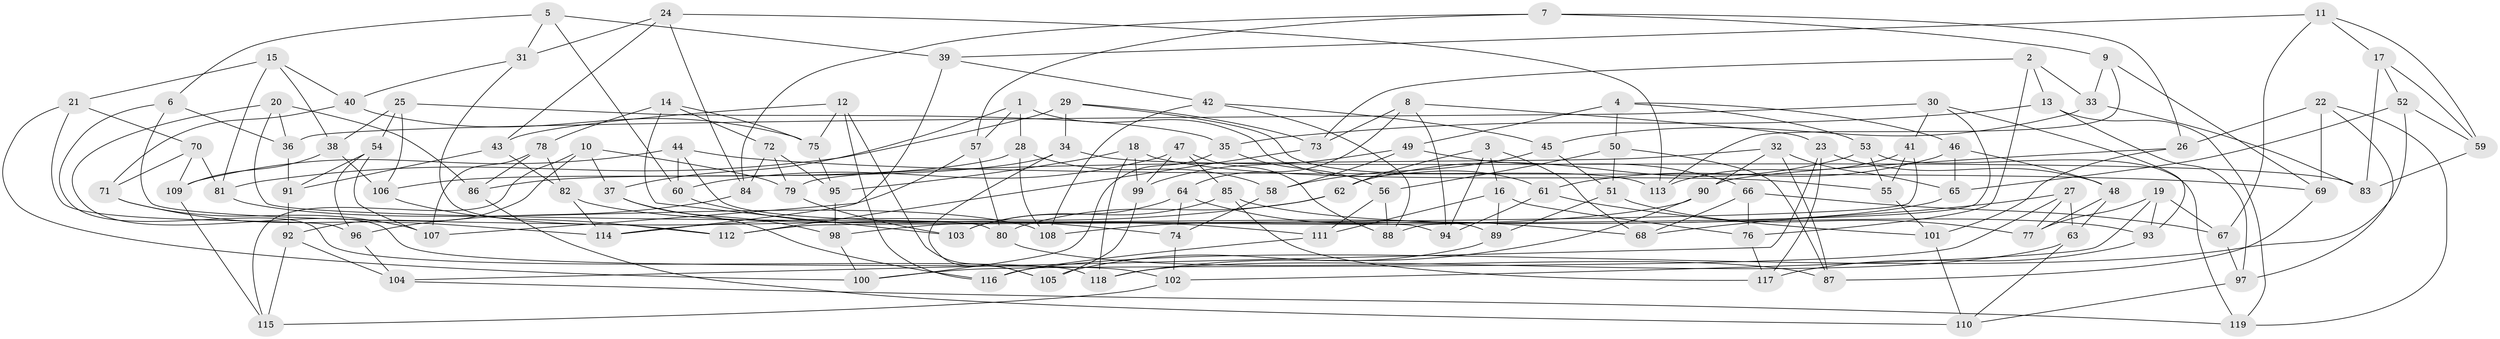 // coarse degree distribution, {7: 0.0425531914893617, 10: 0.02127659574468085, 4: 0.425531914893617, 15: 0.02127659574468085, 11: 0.0425531914893617, 9: 0.0851063829787234, 8: 0.10638297872340426, 6: 0.1276595744680851, 13: 0.0425531914893617, 5: 0.06382978723404255, 14: 0.02127659574468085}
// Generated by graph-tools (version 1.1) at 2025/20/03/04/25 18:20:40]
// undirected, 119 vertices, 238 edges
graph export_dot {
graph [start="1"]
  node [color=gray90,style=filled];
  1;
  2;
  3;
  4;
  5;
  6;
  7;
  8;
  9;
  10;
  11;
  12;
  13;
  14;
  15;
  16;
  17;
  18;
  19;
  20;
  21;
  22;
  23;
  24;
  25;
  26;
  27;
  28;
  29;
  30;
  31;
  32;
  33;
  34;
  35;
  36;
  37;
  38;
  39;
  40;
  41;
  42;
  43;
  44;
  45;
  46;
  47;
  48;
  49;
  50;
  51;
  52;
  53;
  54;
  55;
  56;
  57;
  58;
  59;
  60;
  61;
  62;
  63;
  64;
  65;
  66;
  67;
  68;
  69;
  70;
  71;
  72;
  73;
  74;
  75;
  76;
  77;
  78;
  79;
  80;
  81;
  82;
  83;
  84;
  85;
  86;
  87;
  88;
  89;
  90;
  91;
  92;
  93;
  94;
  95;
  96;
  97;
  98;
  99;
  100;
  101;
  102;
  103;
  104;
  105;
  106;
  107;
  108;
  109;
  110;
  111;
  112;
  113;
  114;
  115;
  116;
  117;
  118;
  119;
  1 -- 37;
  1 -- 28;
  1 -- 57;
  1 -- 61;
  2 -- 73;
  2 -- 33;
  2 -- 13;
  2 -- 76;
  3 -- 68;
  3 -- 16;
  3 -- 62;
  3 -- 94;
  4 -- 49;
  4 -- 53;
  4 -- 46;
  4 -- 50;
  5 -- 31;
  5 -- 60;
  5 -- 39;
  5 -- 6;
  6 -- 112;
  6 -- 36;
  6 -- 118;
  7 -- 9;
  7 -- 26;
  7 -- 84;
  7 -- 57;
  8 -- 94;
  8 -- 64;
  8 -- 23;
  8 -- 73;
  9 -- 33;
  9 -- 69;
  9 -- 113;
  10 -- 37;
  10 -- 115;
  10 -- 79;
  10 -- 92;
  11 -- 59;
  11 -- 39;
  11 -- 67;
  11 -- 17;
  12 -- 75;
  12 -- 116;
  12 -- 43;
  12 -- 105;
  13 -- 97;
  13 -- 35;
  13 -- 119;
  14 -- 72;
  14 -- 78;
  14 -- 75;
  14 -- 103;
  15 -- 40;
  15 -- 81;
  15 -- 38;
  15 -- 21;
  16 -- 89;
  16 -- 76;
  16 -- 111;
  17 -- 52;
  17 -- 59;
  17 -- 83;
  18 -- 118;
  18 -- 99;
  18 -- 95;
  18 -- 55;
  19 -- 77;
  19 -- 93;
  19 -- 67;
  19 -- 102;
  20 -- 94;
  20 -- 86;
  20 -- 102;
  20 -- 36;
  21 -- 96;
  21 -- 100;
  21 -- 70;
  22 -- 69;
  22 -- 97;
  22 -- 26;
  22 -- 119;
  23 -- 104;
  23 -- 117;
  23 -- 48;
  24 -- 84;
  24 -- 113;
  24 -- 31;
  24 -- 43;
  25 -- 106;
  25 -- 54;
  25 -- 35;
  25 -- 38;
  26 -- 90;
  26 -- 101;
  27 -- 77;
  27 -- 100;
  27 -- 68;
  27 -- 63;
  28 -- 58;
  28 -- 108;
  28 -- 106;
  29 -- 113;
  29 -- 81;
  29 -- 73;
  29 -- 34;
  30 -- 88;
  30 -- 93;
  30 -- 36;
  30 -- 41;
  31 -- 80;
  31 -- 40;
  32 -- 90;
  32 -- 79;
  32 -- 87;
  32 -- 65;
  33 -- 83;
  33 -- 45;
  34 -- 105;
  34 -- 86;
  34 -- 83;
  35 -- 56;
  35 -- 100;
  36 -- 91;
  37 -- 116;
  37 -- 98;
  38 -- 106;
  38 -- 109;
  39 -- 114;
  39 -- 42;
  40 -- 71;
  40 -- 75;
  41 -- 112;
  41 -- 55;
  41 -- 113;
  42 -- 45;
  42 -- 88;
  42 -- 108;
  43 -- 91;
  43 -- 82;
  44 -- 69;
  44 -- 89;
  44 -- 60;
  44 -- 109;
  45 -- 51;
  45 -- 58;
  46 -- 48;
  46 -- 65;
  46 -- 61;
  47 -- 99;
  47 -- 60;
  47 -- 88;
  47 -- 85;
  48 -- 77;
  48 -- 63;
  49 -- 99;
  49 -- 66;
  49 -- 58;
  50 -- 56;
  50 -- 51;
  50 -- 87;
  51 -- 77;
  51 -- 89;
  52 -- 59;
  52 -- 65;
  52 -- 116;
  53 -- 62;
  53 -- 55;
  53 -- 119;
  54 -- 96;
  54 -- 107;
  54 -- 91;
  55 -- 101;
  56 -- 111;
  56 -- 88;
  57 -- 80;
  57 -- 107;
  58 -- 74;
  59 -- 83;
  60 -- 74;
  61 -- 101;
  61 -- 94;
  62 -- 80;
  62 -- 114;
  63 -- 110;
  63 -- 118;
  64 -- 74;
  64 -- 68;
  64 -- 103;
  65 -- 108;
  66 -- 76;
  66 -- 67;
  66 -- 68;
  67 -- 97;
  69 -- 87;
  70 -- 81;
  70 -- 71;
  70 -- 109;
  71 -- 107;
  71 -- 114;
  72 -- 79;
  72 -- 95;
  72 -- 84;
  73 -- 112;
  74 -- 102;
  75 -- 95;
  76 -- 117;
  78 -- 107;
  78 -- 86;
  78 -- 82;
  79 -- 103;
  80 -- 87;
  81 -- 108;
  82 -- 114;
  82 -- 111;
  84 -- 96;
  85 -- 103;
  85 -- 117;
  85 -- 93;
  86 -- 110;
  89 -- 105;
  90 -- 98;
  90 -- 118;
  91 -- 92;
  92 -- 115;
  92 -- 104;
  93 -- 117;
  95 -- 98;
  96 -- 104;
  97 -- 110;
  98 -- 100;
  99 -- 105;
  101 -- 110;
  102 -- 115;
  104 -- 119;
  106 -- 112;
  109 -- 115;
  111 -- 116;
}
